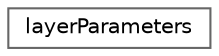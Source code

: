 digraph "Graphical Class Hierarchy"
{
 // LATEX_PDF_SIZE
  bgcolor="transparent";
  edge [fontname=Helvetica,fontsize=10,labelfontname=Helvetica,labelfontsize=10];
  node [fontname=Helvetica,fontsize=10,shape=box,height=0.2,width=0.4];
  rankdir="LR";
  Node0 [id="Node000000",label="layerParameters",height=0.2,width=0.4,color="grey40", fillcolor="white", style="filled",URL="$classFoam_1_1layerParameters.html",tooltip="Simple container to keep together layer specific information."];
}
